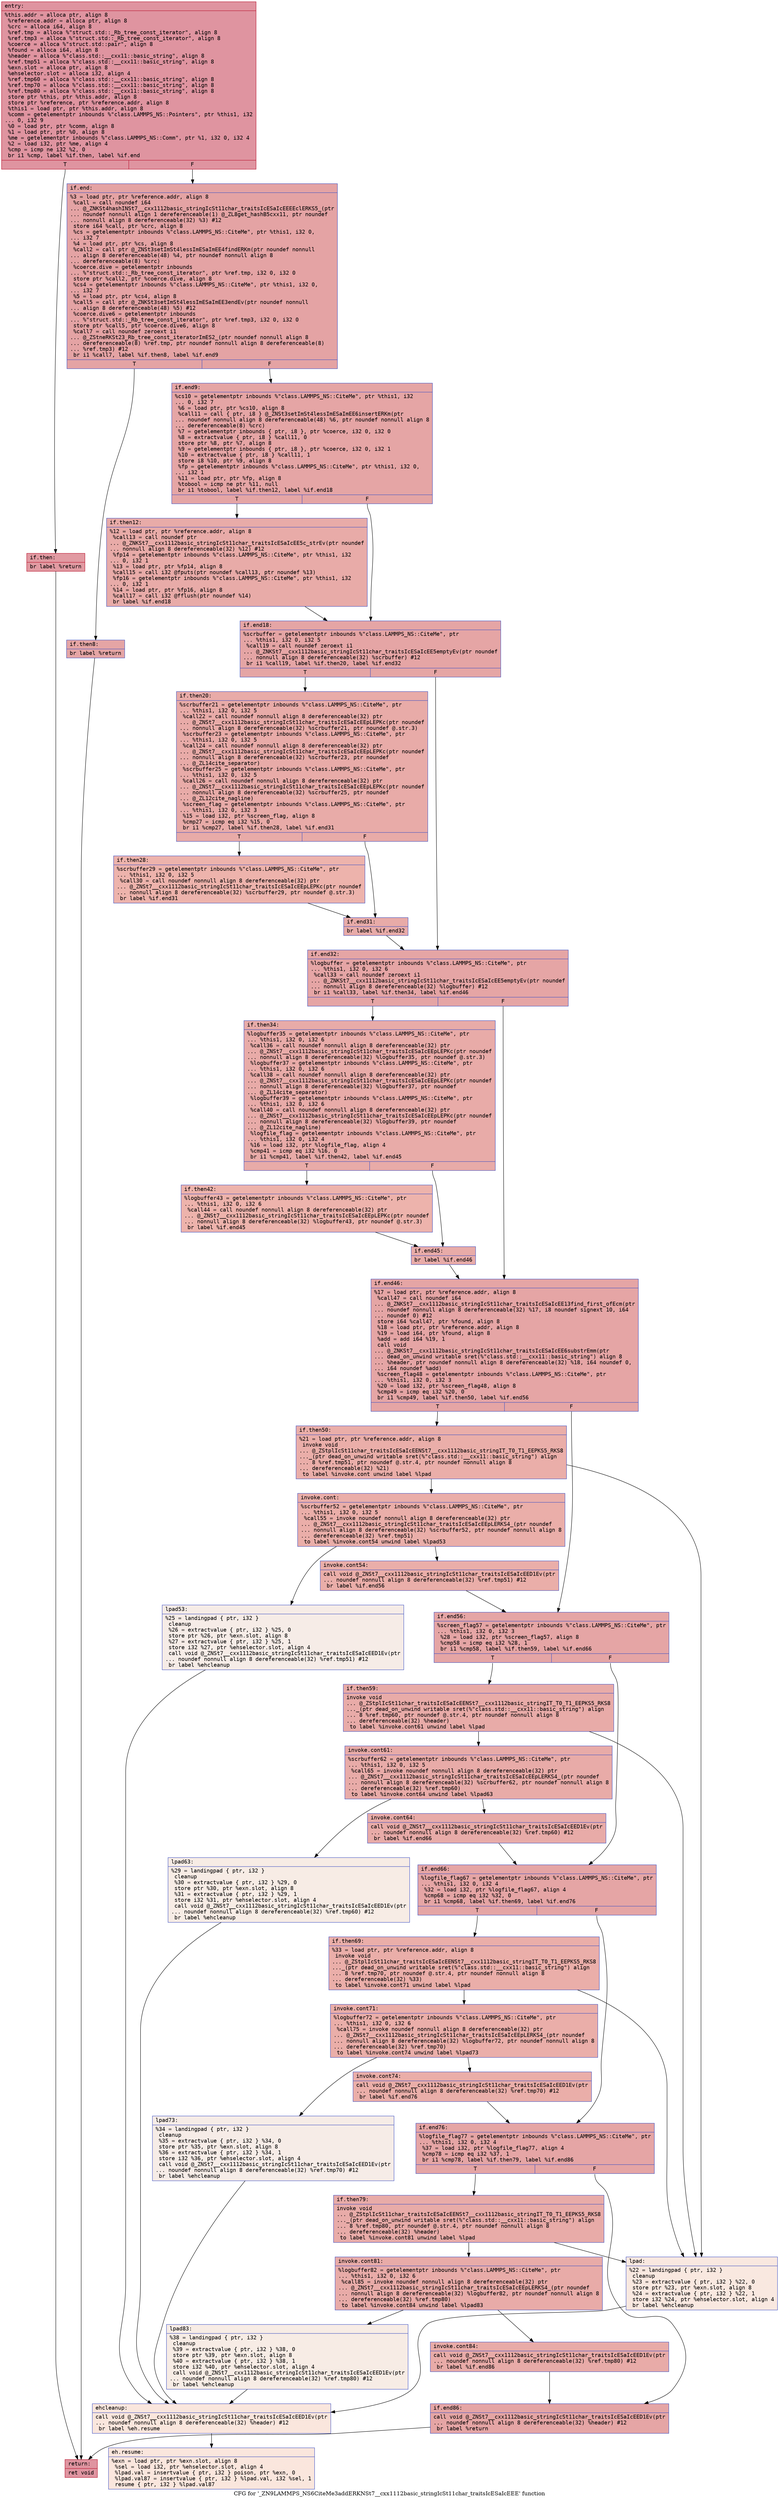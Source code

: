 digraph "CFG for '_ZN9LAMMPS_NS6CiteMe3addERKNSt7__cxx1112basic_stringIcSt11char_traitsIcESaIcEEE' function" {
	label="CFG for '_ZN9LAMMPS_NS6CiteMe3addERKNSt7__cxx1112basic_stringIcSt11char_traitsIcESaIcEEE' function";

	Node0x56346571e0e0 [shape=record,color="#b70d28ff", style=filled, fillcolor="#b70d2870" fontname="Courier",label="{entry:\l|  %this.addr = alloca ptr, align 8\l  %reference.addr = alloca ptr, align 8\l  %crc = alloca i64, align 8\l  %ref.tmp = alloca %\"struct.std::_Rb_tree_const_iterator\", align 8\l  %ref.tmp3 = alloca %\"struct.std::_Rb_tree_const_iterator\", align 8\l  %coerce = alloca %\"struct.std::pair\", align 8\l  %found = alloca i64, align 8\l  %header = alloca %\"class.std::__cxx11::basic_string\", align 8\l  %ref.tmp51 = alloca %\"class.std::__cxx11::basic_string\", align 8\l  %exn.slot = alloca ptr, align 8\l  %ehselector.slot = alloca i32, align 4\l  %ref.tmp60 = alloca %\"class.std::__cxx11::basic_string\", align 8\l  %ref.tmp70 = alloca %\"class.std::__cxx11::basic_string\", align 8\l  %ref.tmp80 = alloca %\"class.std::__cxx11::basic_string\", align 8\l  store ptr %this, ptr %this.addr, align 8\l  store ptr %reference, ptr %reference.addr, align 8\l  %this1 = load ptr, ptr %this.addr, align 8\l  %comm = getelementptr inbounds %\"class.LAMMPS_NS::Pointers\", ptr %this1, i32\l... 0, i32 9\l  %0 = load ptr, ptr %comm, align 8\l  %1 = load ptr, ptr %0, align 8\l  %me = getelementptr inbounds %\"class.LAMMPS_NS::Comm\", ptr %1, i32 0, i32 4\l  %2 = load i32, ptr %me, align 4\l  %cmp = icmp ne i32 %2, 0\l  br i1 %cmp, label %if.then, label %if.end\l|{<s0>T|<s1>F}}"];
	Node0x56346571e0e0:s0 -> Node0x56346571f150[tooltip="entry -> if.then\nProbability 62.50%" ];
	Node0x56346571e0e0:s1 -> Node0x56346571f1c0[tooltip="entry -> if.end\nProbability 37.50%" ];
	Node0x56346571f150 [shape=record,color="#b70d28ff", style=filled, fillcolor="#bb1b2c70" fontname="Courier",label="{if.then:\l|  br label %return\l}"];
	Node0x56346571f150 -> Node0x56346571f2e0[tooltip="if.then -> return\nProbability 100.00%" ];
	Node0x56346571f1c0 [shape=record,color="#3d50c3ff", style=filled, fillcolor="#c32e3170" fontname="Courier",label="{if.end:\l|  %3 = load ptr, ptr %reference.addr, align 8\l  %call = call noundef i64\l... @_ZNKSt4hashINSt7__cxx1112basic_stringIcSt11char_traitsIcESaIcEEEEclERKS5_(ptr\l... noundef nonnull align 1 dereferenceable(1) @_ZL8get_hashB5cxx11, ptr noundef\l... nonnull align 8 dereferenceable(32) %3) #12\l  store i64 %call, ptr %crc, align 8\l  %cs = getelementptr inbounds %\"class.LAMMPS_NS::CiteMe\", ptr %this1, i32 0,\l... i32 7\l  %4 = load ptr, ptr %cs, align 8\l  %call2 = call ptr @_ZNSt3setImSt4lessImESaImEE4findERKm(ptr noundef nonnull\l... align 8 dereferenceable(48) %4, ptr noundef nonnull align 8\l... dereferenceable(8) %crc)\l  %coerce.dive = getelementptr inbounds\l... %\"struct.std::_Rb_tree_const_iterator\", ptr %ref.tmp, i32 0, i32 0\l  store ptr %call2, ptr %coerce.dive, align 8\l  %cs4 = getelementptr inbounds %\"class.LAMMPS_NS::CiteMe\", ptr %this1, i32 0,\l... i32 7\l  %5 = load ptr, ptr %cs4, align 8\l  %call5 = call ptr @_ZNKSt3setImSt4lessImESaImEE3endEv(ptr noundef nonnull\l... align 8 dereferenceable(48) %5) #12\l  %coerce.dive6 = getelementptr inbounds\l... %\"struct.std::_Rb_tree_const_iterator\", ptr %ref.tmp3, i32 0, i32 0\l  store ptr %call5, ptr %coerce.dive6, align 8\l  %call7 = call noundef zeroext i1\l... @_ZStneRKSt23_Rb_tree_const_iteratorImES2_(ptr noundef nonnull align 8\l... dereferenceable(8) %ref.tmp, ptr noundef nonnull align 8 dereferenceable(8)\l... %ref.tmp3) #12\l  br i1 %call7, label %if.then8, label %if.end9\l|{<s0>T|<s1>F}}"];
	Node0x56346571f1c0:s0 -> Node0x5634657204a0[tooltip="if.end -> if.then8\nProbability 50.00%" ];
	Node0x56346571f1c0:s1 -> Node0x563465720580[tooltip="if.end -> if.end9\nProbability 50.00%" ];
	Node0x5634657204a0 [shape=record,color="#3d50c3ff", style=filled, fillcolor="#c5333470" fontname="Courier",label="{if.then8:\l|  br label %return\l}"];
	Node0x5634657204a0 -> Node0x56346571f2e0[tooltip="if.then8 -> return\nProbability 100.00%" ];
	Node0x563465720580 [shape=record,color="#3d50c3ff", style=filled, fillcolor="#c5333470" fontname="Courier",label="{if.end9:\l|  %cs10 = getelementptr inbounds %\"class.LAMMPS_NS::CiteMe\", ptr %this1, i32\l... 0, i32 7\l  %6 = load ptr, ptr %cs10, align 8\l  %call11 = call \{ ptr, i8 \} @_ZNSt3setImSt4lessImESaImEE6insertERKm(ptr\l... noundef nonnull align 8 dereferenceable(48) %6, ptr noundef nonnull align 8\l... dereferenceable(8) %crc)\l  %7 = getelementptr inbounds \{ ptr, i8 \}, ptr %coerce, i32 0, i32 0\l  %8 = extractvalue \{ ptr, i8 \} %call11, 0\l  store ptr %8, ptr %7, align 8\l  %9 = getelementptr inbounds \{ ptr, i8 \}, ptr %coerce, i32 0, i32 1\l  %10 = extractvalue \{ ptr, i8 \} %call11, 1\l  store i8 %10, ptr %9, align 8\l  %fp = getelementptr inbounds %\"class.LAMMPS_NS::CiteMe\", ptr %this1, i32 0,\l... i32 1\l  %11 = load ptr, ptr %fp, align 8\l  %tobool = icmp ne ptr %11, null\l  br i1 %tobool, label %if.then12, label %if.end18\l|{<s0>T|<s1>F}}"];
	Node0x563465720580:s0 -> Node0x5634657210b0[tooltip="if.end9 -> if.then12\nProbability 62.50%" ];
	Node0x563465720580:s1 -> Node0x563465721100[tooltip="if.end9 -> if.end18\nProbability 37.50%" ];
	Node0x5634657210b0 [shape=record,color="#3d50c3ff", style=filled, fillcolor="#cc403a70" fontname="Courier",label="{if.then12:\l|  %12 = load ptr, ptr %reference.addr, align 8\l  %call13 = call noundef ptr\l... @_ZNKSt7__cxx1112basic_stringIcSt11char_traitsIcESaIcEE5c_strEv(ptr noundef\l... nonnull align 8 dereferenceable(32) %12) #12\l  %fp14 = getelementptr inbounds %\"class.LAMMPS_NS::CiteMe\", ptr %this1, i32\l... 0, i32 1\l  %13 = load ptr, ptr %fp14, align 8\l  %call15 = call i32 @fputs(ptr noundef %call13, ptr noundef %13)\l  %fp16 = getelementptr inbounds %\"class.LAMMPS_NS::CiteMe\", ptr %this1, i32\l... 0, i32 1\l  %14 = load ptr, ptr %fp16, align 8\l  %call17 = call i32 @fflush(ptr noundef %14)\l  br label %if.end18\l}"];
	Node0x5634657210b0 -> Node0x563465721100[tooltip="if.then12 -> if.end18\nProbability 100.00%" ];
	Node0x563465721100 [shape=record,color="#3d50c3ff", style=filled, fillcolor="#c5333470" fontname="Courier",label="{if.end18:\l|  %scrbuffer = getelementptr inbounds %\"class.LAMMPS_NS::CiteMe\", ptr\l... %this1, i32 0, i32 5\l  %call19 = call noundef zeroext i1\l... @_ZNKSt7__cxx1112basic_stringIcSt11char_traitsIcESaIcEE5emptyEv(ptr noundef\l... nonnull align 8 dereferenceable(32) %scrbuffer) #12\l  br i1 %call19, label %if.then20, label %if.end32\l|{<s0>T|<s1>F}}"];
	Node0x563465721100:s0 -> Node0x563465721aa0[tooltip="if.end18 -> if.then20\nProbability 50.00%" ];
	Node0x563465721100:s1 -> Node0x563465721c50[tooltip="if.end18 -> if.end32\nProbability 50.00%" ];
	Node0x563465721aa0 [shape=record,color="#3d50c3ff", style=filled, fillcolor="#cc403a70" fontname="Courier",label="{if.then20:\l|  %scrbuffer21 = getelementptr inbounds %\"class.LAMMPS_NS::CiteMe\", ptr\l... %this1, i32 0, i32 5\l  %call22 = call noundef nonnull align 8 dereferenceable(32) ptr\l... @_ZNSt7__cxx1112basic_stringIcSt11char_traitsIcESaIcEEpLEPKc(ptr noundef\l... nonnull align 8 dereferenceable(32) %scrbuffer21, ptr noundef @.str.3)\l  %scrbuffer23 = getelementptr inbounds %\"class.LAMMPS_NS::CiteMe\", ptr\l... %this1, i32 0, i32 5\l  %call24 = call noundef nonnull align 8 dereferenceable(32) ptr\l... @_ZNSt7__cxx1112basic_stringIcSt11char_traitsIcESaIcEEpLEPKc(ptr noundef\l... nonnull align 8 dereferenceable(32) %scrbuffer23, ptr noundef\l... @_ZL14cite_separator)\l  %scrbuffer25 = getelementptr inbounds %\"class.LAMMPS_NS::CiteMe\", ptr\l... %this1, i32 0, i32 5\l  %call26 = call noundef nonnull align 8 dereferenceable(32) ptr\l... @_ZNSt7__cxx1112basic_stringIcSt11char_traitsIcESaIcEEpLEPKc(ptr noundef\l... nonnull align 8 dereferenceable(32) %scrbuffer25, ptr noundef\l... @_ZL12cite_nagline)\l  %screen_flag = getelementptr inbounds %\"class.LAMMPS_NS::CiteMe\", ptr\l... %this1, i32 0, i32 3\l  %15 = load i32, ptr %screen_flag, align 8\l  %cmp27 = icmp eq i32 %15, 0\l  br i1 %cmp27, label %if.then28, label %if.end31\l|{<s0>T|<s1>F}}"];
	Node0x563465721aa0:s0 -> Node0x56346571f830[tooltip="if.then20 -> if.then28\nProbability 37.50%" ];
	Node0x563465721aa0:s1 -> Node0x5634657229c0[tooltip="if.then20 -> if.end31\nProbability 62.50%" ];
	Node0x56346571f830 [shape=record,color="#3d50c3ff", style=filled, fillcolor="#d6524470" fontname="Courier",label="{if.then28:\l|  %scrbuffer29 = getelementptr inbounds %\"class.LAMMPS_NS::CiteMe\", ptr\l... %this1, i32 0, i32 5\l  %call30 = call noundef nonnull align 8 dereferenceable(32) ptr\l... @_ZNSt7__cxx1112basic_stringIcSt11char_traitsIcESaIcEEpLEPKc(ptr noundef\l... nonnull align 8 dereferenceable(32) %scrbuffer29, ptr noundef @.str.3)\l  br label %if.end31\l}"];
	Node0x56346571f830 -> Node0x5634657229c0[tooltip="if.then28 -> if.end31\nProbability 100.00%" ];
	Node0x5634657229c0 [shape=record,color="#3d50c3ff", style=filled, fillcolor="#cc403a70" fontname="Courier",label="{if.end31:\l|  br label %if.end32\l}"];
	Node0x5634657229c0 -> Node0x563465721c50[tooltip="if.end31 -> if.end32\nProbability 100.00%" ];
	Node0x563465721c50 [shape=record,color="#3d50c3ff", style=filled, fillcolor="#c5333470" fontname="Courier",label="{if.end32:\l|  %logbuffer = getelementptr inbounds %\"class.LAMMPS_NS::CiteMe\", ptr\l... %this1, i32 0, i32 6\l  %call33 = call noundef zeroext i1\l... @_ZNKSt7__cxx1112basic_stringIcSt11char_traitsIcESaIcEE5emptyEv(ptr noundef\l... nonnull align 8 dereferenceable(32) %logbuffer) #12\l  br i1 %call33, label %if.then34, label %if.end46\l|{<s0>T|<s1>F}}"];
	Node0x563465721c50:s0 -> Node0x563465722c40[tooltip="if.end32 -> if.then34\nProbability 50.00%" ];
	Node0x563465721c50:s1 -> Node0x5634657230f0[tooltip="if.end32 -> if.end46\nProbability 50.00%" ];
	Node0x563465722c40 [shape=record,color="#3d50c3ff", style=filled, fillcolor="#cc403a70" fontname="Courier",label="{if.then34:\l|  %logbuffer35 = getelementptr inbounds %\"class.LAMMPS_NS::CiteMe\", ptr\l... %this1, i32 0, i32 6\l  %call36 = call noundef nonnull align 8 dereferenceable(32) ptr\l... @_ZNSt7__cxx1112basic_stringIcSt11char_traitsIcESaIcEEpLEPKc(ptr noundef\l... nonnull align 8 dereferenceable(32) %logbuffer35, ptr noundef @.str.3)\l  %logbuffer37 = getelementptr inbounds %\"class.LAMMPS_NS::CiteMe\", ptr\l... %this1, i32 0, i32 6\l  %call38 = call noundef nonnull align 8 dereferenceable(32) ptr\l... @_ZNSt7__cxx1112basic_stringIcSt11char_traitsIcESaIcEEpLEPKc(ptr noundef\l... nonnull align 8 dereferenceable(32) %logbuffer37, ptr noundef\l... @_ZL14cite_separator)\l  %logbuffer39 = getelementptr inbounds %\"class.LAMMPS_NS::CiteMe\", ptr\l... %this1, i32 0, i32 6\l  %call40 = call noundef nonnull align 8 dereferenceable(32) ptr\l... @_ZNSt7__cxx1112basic_stringIcSt11char_traitsIcESaIcEEpLEPKc(ptr noundef\l... nonnull align 8 dereferenceable(32) %logbuffer39, ptr noundef\l... @_ZL12cite_nagline)\l  %logfile_flag = getelementptr inbounds %\"class.LAMMPS_NS::CiteMe\", ptr\l... %this1, i32 0, i32 4\l  %16 = load i32, ptr %logfile_flag, align 4\l  %cmp41 = icmp eq i32 %16, 0\l  br i1 %cmp41, label %if.then42, label %if.end45\l|{<s0>T|<s1>F}}"];
	Node0x563465722c40:s0 -> Node0x563465723310[tooltip="if.then34 -> if.then42\nProbability 37.50%" ];
	Node0x563465722c40:s1 -> Node0x563465723b20[tooltip="if.then34 -> if.end45\nProbability 62.50%" ];
	Node0x563465723310 [shape=record,color="#3d50c3ff", style=filled, fillcolor="#d6524470" fontname="Courier",label="{if.then42:\l|  %logbuffer43 = getelementptr inbounds %\"class.LAMMPS_NS::CiteMe\", ptr\l... %this1, i32 0, i32 6\l  %call44 = call noundef nonnull align 8 dereferenceable(32) ptr\l... @_ZNSt7__cxx1112basic_stringIcSt11char_traitsIcESaIcEEpLEPKc(ptr noundef\l... nonnull align 8 dereferenceable(32) %logbuffer43, ptr noundef @.str.3)\l  br label %if.end45\l}"];
	Node0x563465723310 -> Node0x563465723b20[tooltip="if.then42 -> if.end45\nProbability 100.00%" ];
	Node0x563465723b20 [shape=record,color="#3d50c3ff", style=filled, fillcolor="#cc403a70" fontname="Courier",label="{if.end45:\l|  br label %if.end46\l}"];
	Node0x563465723b20 -> Node0x5634657230f0[tooltip="if.end45 -> if.end46\nProbability 100.00%" ];
	Node0x5634657230f0 [shape=record,color="#3d50c3ff", style=filled, fillcolor="#c5333470" fontname="Courier",label="{if.end46:\l|  %17 = load ptr, ptr %reference.addr, align 8\l  %call47 = call noundef i64\l... @_ZNKSt7__cxx1112basic_stringIcSt11char_traitsIcESaIcEE13find_first_ofEcm(ptr\l... noundef nonnull align 8 dereferenceable(32) %17, i8 noundef signext 10, i64\l... noundef 0) #12\l  store i64 %call47, ptr %found, align 8\l  %18 = load ptr, ptr %reference.addr, align 8\l  %19 = load i64, ptr %found, align 8\l  %add = add i64 %19, 1\l  call void\l... @_ZNKSt7__cxx1112basic_stringIcSt11char_traitsIcESaIcEE6substrEmm(ptr\l... dead_on_unwind writable sret(%\"class.std::__cxx11::basic_string\") align 8\l... %header, ptr noundef nonnull align 8 dereferenceable(32) %18, i64 noundef 0,\l... i64 noundef %add)\l  %screen_flag48 = getelementptr inbounds %\"class.LAMMPS_NS::CiteMe\", ptr\l... %this1, i32 0, i32 3\l  %20 = load i32, ptr %screen_flag48, align 8\l  %cmp49 = icmp eq i32 %20, 0\l  br i1 %cmp49, label %if.then50, label %if.end56\l|{<s0>T|<s1>F}}"];
	Node0x5634657230f0:s0 -> Node0x5634657243e0[tooltip="if.end46 -> if.then50\nProbability 37.50%" ];
	Node0x5634657230f0:s1 -> Node0x563465724920[tooltip="if.end46 -> if.end56\nProbability 62.50%" ];
	Node0x5634657243e0 [shape=record,color="#3d50c3ff", style=filled, fillcolor="#d0473d70" fontname="Courier",label="{if.then50:\l|  %21 = load ptr, ptr %reference.addr, align 8\l  invoke void\l... @_ZStplIcSt11char_traitsIcESaIcEENSt7__cxx1112basic_stringIT_T0_T1_EEPKS5_RKS8\l..._(ptr dead_on_unwind writable sret(%\"class.std::__cxx11::basic_string\") align\l... 8 %ref.tmp51, ptr noundef @.str.4, ptr noundef nonnull align 8\l... dereferenceable(32) %21)\l          to label %invoke.cont unwind label %lpad\l}"];
	Node0x5634657243e0 -> Node0x563465724b30[tooltip="if.then50 -> invoke.cont\nProbability 100.00%" ];
	Node0x5634657243e0 -> Node0x563465724c10[tooltip="if.then50 -> lpad\nProbability 0.00%" ];
	Node0x563465724b30 [shape=record,color="#3d50c3ff", style=filled, fillcolor="#d0473d70" fontname="Courier",label="{invoke.cont:\l|  %scrbuffer52 = getelementptr inbounds %\"class.LAMMPS_NS::CiteMe\", ptr\l... %this1, i32 0, i32 5\l  %call55 = invoke noundef nonnull align 8 dereferenceable(32) ptr\l... @_ZNSt7__cxx1112basic_stringIcSt11char_traitsIcESaIcEEpLERKS4_(ptr noundef\l... nonnull align 8 dereferenceable(32) %scrbuffer52, ptr noundef nonnull align 8\l... dereferenceable(32) %ref.tmp51)\l          to label %invoke.cont54 unwind label %lpad53\l}"];
	Node0x563465724b30 -> Node0x563465725010[tooltip="invoke.cont -> invoke.cont54\nProbability 100.00%" ];
	Node0x563465724b30 -> Node0x563465725090[tooltip="invoke.cont -> lpad53\nProbability 0.00%" ];
	Node0x563465725010 [shape=record,color="#3d50c3ff", style=filled, fillcolor="#d0473d70" fontname="Courier",label="{invoke.cont54:\l|  call void @_ZNSt7__cxx1112basic_stringIcSt11char_traitsIcESaIcEED1Ev(ptr\l... noundef nonnull align 8 dereferenceable(32) %ref.tmp51) #12\l  br label %if.end56\l}"];
	Node0x563465725010 -> Node0x563465724920[tooltip="invoke.cont54 -> if.end56\nProbability 100.00%" ];
	Node0x563465724c10 [shape=record,color="#3d50c3ff", style=filled, fillcolor="#f1ccb870" fontname="Courier",label="{lpad:\l|  %22 = landingpad \{ ptr, i32 \}\l          cleanup\l  %23 = extractvalue \{ ptr, i32 \} %22, 0\l  store ptr %23, ptr %exn.slot, align 8\l  %24 = extractvalue \{ ptr, i32 \} %22, 1\l  store i32 %24, ptr %ehselector.slot, align 4\l  br label %ehcleanup\l}"];
	Node0x563465724c10 -> Node0x563465724fc0[tooltip="lpad -> ehcleanup\nProbability 100.00%" ];
	Node0x563465725090 [shape=record,color="#3d50c3ff", style=filled, fillcolor="#ead5c970" fontname="Courier",label="{lpad53:\l|  %25 = landingpad \{ ptr, i32 \}\l          cleanup\l  %26 = extractvalue \{ ptr, i32 \} %25, 0\l  store ptr %26, ptr %exn.slot, align 8\l  %27 = extractvalue \{ ptr, i32 \} %25, 1\l  store i32 %27, ptr %ehselector.slot, align 4\l  call void @_ZNSt7__cxx1112basic_stringIcSt11char_traitsIcESaIcEED1Ev(ptr\l... noundef nonnull align 8 dereferenceable(32) %ref.tmp51) #12\l  br label %ehcleanup\l}"];
	Node0x563465725090 -> Node0x563465724fc0[tooltip="lpad53 -> ehcleanup\nProbability 100.00%" ];
	Node0x563465724920 [shape=record,color="#3d50c3ff", style=filled, fillcolor="#c5333470" fontname="Courier",label="{if.end56:\l|  %screen_flag57 = getelementptr inbounds %\"class.LAMMPS_NS::CiteMe\", ptr\l... %this1, i32 0, i32 3\l  %28 = load i32, ptr %screen_flag57, align 8\l  %cmp58 = icmp eq i32 %28, 1\l  br i1 %cmp58, label %if.then59, label %if.end66\l|{<s0>T|<s1>F}}"];
	Node0x563465724920:s0 -> Node0x563465725980[tooltip="if.end56 -> if.then59\nProbability 50.00%" ];
	Node0x563465724920:s1 -> Node0x563465725d70[tooltip="if.end56 -> if.end66\nProbability 50.00%" ];
	Node0x563465725980 [shape=record,color="#3d50c3ff", style=filled, fillcolor="#cc403a70" fontname="Courier",label="{if.then59:\l|  invoke void\l... @_ZStplIcSt11char_traitsIcESaIcEENSt7__cxx1112basic_stringIT_T0_T1_EEPKS5_RKS8\l..._(ptr dead_on_unwind writable sret(%\"class.std::__cxx11::basic_string\") align\l... 8 %ref.tmp60, ptr noundef @.str.4, ptr noundef nonnull align 8\l... dereferenceable(32) %header)\l          to label %invoke.cont61 unwind label %lpad\l}"];
	Node0x563465725980 -> Node0x563465725ea0[tooltip="if.then59 -> invoke.cont61\nProbability 100.00%" ];
	Node0x563465725980 -> Node0x563465724c10[tooltip="if.then59 -> lpad\nProbability 0.00%" ];
	Node0x563465725ea0 [shape=record,color="#3d50c3ff", style=filled, fillcolor="#cc403a70" fontname="Courier",label="{invoke.cont61:\l|  %scrbuffer62 = getelementptr inbounds %\"class.LAMMPS_NS::CiteMe\", ptr\l... %this1, i32 0, i32 5\l  %call65 = invoke noundef nonnull align 8 dereferenceable(32) ptr\l... @_ZNSt7__cxx1112basic_stringIcSt11char_traitsIcESaIcEEpLERKS4_(ptr noundef\l... nonnull align 8 dereferenceable(32) %scrbuffer62, ptr noundef nonnull align 8\l... dereferenceable(32) %ref.tmp60)\l          to label %invoke.cont64 unwind label %lpad63\l}"];
	Node0x563465725ea0 -> Node0x5634657262d0[tooltip="invoke.cont61 -> invoke.cont64\nProbability 100.00%" ];
	Node0x563465725ea0 -> Node0x563465721cd0[tooltip="invoke.cont61 -> lpad63\nProbability 0.00%" ];
	Node0x5634657262d0 [shape=record,color="#3d50c3ff", style=filled, fillcolor="#cc403a70" fontname="Courier",label="{invoke.cont64:\l|  call void @_ZNSt7__cxx1112basic_stringIcSt11char_traitsIcESaIcEED1Ev(ptr\l... noundef nonnull align 8 dereferenceable(32) %ref.tmp60) #12\l  br label %if.end66\l}"];
	Node0x5634657262d0 -> Node0x563465725d70[tooltip="invoke.cont64 -> if.end66\nProbability 100.00%" ];
	Node0x563465721cd0 [shape=record,color="#3d50c3ff", style=filled, fillcolor="#ecd3c570" fontname="Courier",label="{lpad63:\l|  %29 = landingpad \{ ptr, i32 \}\l          cleanup\l  %30 = extractvalue \{ ptr, i32 \} %29, 0\l  store ptr %30, ptr %exn.slot, align 8\l  %31 = extractvalue \{ ptr, i32 \} %29, 1\l  store i32 %31, ptr %ehselector.slot, align 4\l  call void @_ZNSt7__cxx1112basic_stringIcSt11char_traitsIcESaIcEED1Ev(ptr\l... noundef nonnull align 8 dereferenceable(32) %ref.tmp60) #12\l  br label %ehcleanup\l}"];
	Node0x563465721cd0 -> Node0x563465724fc0[tooltip="lpad63 -> ehcleanup\nProbability 100.00%" ];
	Node0x563465725d70 [shape=record,color="#3d50c3ff", style=filled, fillcolor="#c5333470" fontname="Courier",label="{if.end66:\l|  %logfile_flag67 = getelementptr inbounds %\"class.LAMMPS_NS::CiteMe\", ptr\l... %this1, i32 0, i32 4\l  %32 = load i32, ptr %logfile_flag67, align 4\l  %cmp68 = icmp eq i32 %32, 0\l  br i1 %cmp68, label %if.then69, label %if.end76\l|{<s0>T|<s1>F}}"];
	Node0x563465725d70:s0 -> Node0x563465726280[tooltip="if.end66 -> if.then69\nProbability 37.50%" ];
	Node0x563465725d70:s1 -> Node0x5634657272c0[tooltip="if.end66 -> if.end76\nProbability 62.50%" ];
	Node0x563465726280 [shape=record,color="#3d50c3ff", style=filled, fillcolor="#d0473d70" fontname="Courier",label="{if.then69:\l|  %33 = load ptr, ptr %reference.addr, align 8\l  invoke void\l... @_ZStplIcSt11char_traitsIcESaIcEENSt7__cxx1112basic_stringIT_T0_T1_EEPKS5_RKS8\l..._(ptr dead_on_unwind writable sret(%\"class.std::__cxx11::basic_string\") align\l... 8 %ref.tmp70, ptr noundef @.str.4, ptr noundef nonnull align 8\l... dereferenceable(32) %33)\l          to label %invoke.cont71 unwind label %lpad\l}"];
	Node0x563465726280 -> Node0x563465727470[tooltip="if.then69 -> invoke.cont71\nProbability 100.00%" ];
	Node0x563465726280 -> Node0x563465724c10[tooltip="if.then69 -> lpad\nProbability 0.00%" ];
	Node0x563465727470 [shape=record,color="#3d50c3ff", style=filled, fillcolor="#d0473d70" fontname="Courier",label="{invoke.cont71:\l|  %logbuffer72 = getelementptr inbounds %\"class.LAMMPS_NS::CiteMe\", ptr\l... %this1, i32 0, i32 6\l  %call75 = invoke noundef nonnull align 8 dereferenceable(32) ptr\l... @_ZNSt7__cxx1112basic_stringIcSt11char_traitsIcESaIcEEpLERKS4_(ptr noundef\l... nonnull align 8 dereferenceable(32) %logbuffer72, ptr noundef nonnull align 8\l... dereferenceable(32) %ref.tmp70)\l          to label %invoke.cont74 unwind label %lpad73\l}"];
	Node0x563465727470 -> Node0x563465727840[tooltip="invoke.cont71 -> invoke.cont74\nProbability 100.00%" ];
	Node0x563465727470 -> Node0x5634657278c0[tooltip="invoke.cont71 -> lpad73\nProbability 0.00%" ];
	Node0x563465727840 [shape=record,color="#3d50c3ff", style=filled, fillcolor="#d0473d70" fontname="Courier",label="{invoke.cont74:\l|  call void @_ZNSt7__cxx1112basic_stringIcSt11char_traitsIcESaIcEED1Ev(ptr\l... noundef nonnull align 8 dereferenceable(32) %ref.tmp70) #12\l  br label %if.end76\l}"];
	Node0x563465727840 -> Node0x5634657272c0[tooltip="invoke.cont74 -> if.end76\nProbability 100.00%" ];
	Node0x5634657278c0 [shape=record,color="#3d50c3ff", style=filled, fillcolor="#ead5c970" fontname="Courier",label="{lpad73:\l|  %34 = landingpad \{ ptr, i32 \}\l          cleanup\l  %35 = extractvalue \{ ptr, i32 \} %34, 0\l  store ptr %35, ptr %exn.slot, align 8\l  %36 = extractvalue \{ ptr, i32 \} %34, 1\l  store i32 %36, ptr %ehselector.slot, align 4\l  call void @_ZNSt7__cxx1112basic_stringIcSt11char_traitsIcESaIcEED1Ev(ptr\l... noundef nonnull align 8 dereferenceable(32) %ref.tmp70) #12\l  br label %ehcleanup\l}"];
	Node0x5634657278c0 -> Node0x563465724fc0[tooltip="lpad73 -> ehcleanup\nProbability 100.00%" ];
	Node0x5634657272c0 [shape=record,color="#3d50c3ff", style=filled, fillcolor="#c5333470" fontname="Courier",label="{if.end76:\l|  %logfile_flag77 = getelementptr inbounds %\"class.LAMMPS_NS::CiteMe\", ptr\l... %this1, i32 0, i32 4\l  %37 = load i32, ptr %logfile_flag77, align 4\l  %cmp78 = icmp eq i32 %37, 1\l  br i1 %cmp78, label %if.then79, label %if.end86\l|{<s0>T|<s1>F}}"];
	Node0x5634657272c0:s0 -> Node0x5634657277f0[tooltip="if.end76 -> if.then79\nProbability 50.00%" ];
	Node0x5634657272c0:s1 -> Node0x563465728230[tooltip="if.end76 -> if.end86\nProbability 50.00%" ];
	Node0x5634657277f0 [shape=record,color="#3d50c3ff", style=filled, fillcolor="#cc403a70" fontname="Courier",label="{if.then79:\l|  invoke void\l... @_ZStplIcSt11char_traitsIcESaIcEENSt7__cxx1112basic_stringIT_T0_T1_EEPKS5_RKS8\l..._(ptr dead_on_unwind writable sret(%\"class.std::__cxx11::basic_string\") align\l... 8 %ref.tmp80, ptr noundef @.str.4, ptr noundef nonnull align 8\l... dereferenceable(32) %header)\l          to label %invoke.cont81 unwind label %lpad\l}"];
	Node0x5634657277f0 -> Node0x563465728360[tooltip="if.then79 -> invoke.cont81\nProbability 100.00%" ];
	Node0x5634657277f0 -> Node0x563465724c10[tooltip="if.then79 -> lpad\nProbability 0.00%" ];
	Node0x563465728360 [shape=record,color="#3d50c3ff", style=filled, fillcolor="#cc403a70" fontname="Courier",label="{invoke.cont81:\l|  %logbuffer82 = getelementptr inbounds %\"class.LAMMPS_NS::CiteMe\", ptr\l... %this1, i32 0, i32 6\l  %call85 = invoke noundef nonnull align 8 dereferenceable(32) ptr\l... @_ZNSt7__cxx1112basic_stringIcSt11char_traitsIcESaIcEEpLERKS4_(ptr noundef\l... nonnull align 8 dereferenceable(32) %logbuffer82, ptr noundef nonnull align 8\l... dereferenceable(32) %ref.tmp80)\l          to label %invoke.cont84 unwind label %lpad83\l}"];
	Node0x563465728360 -> Node0x563465728730[tooltip="invoke.cont81 -> invoke.cont84\nProbability 100.00%" ];
	Node0x563465728360 -> Node0x5634657287b0[tooltip="invoke.cont81 -> lpad83\nProbability 0.00%" ];
	Node0x563465728730 [shape=record,color="#3d50c3ff", style=filled, fillcolor="#cc403a70" fontname="Courier",label="{invoke.cont84:\l|  call void @_ZNSt7__cxx1112basic_stringIcSt11char_traitsIcESaIcEED1Ev(ptr\l... noundef nonnull align 8 dereferenceable(32) %ref.tmp80) #12\l  br label %if.end86\l}"];
	Node0x563465728730 -> Node0x563465728230[tooltip="invoke.cont84 -> if.end86\nProbability 100.00%" ];
	Node0x5634657287b0 [shape=record,color="#3d50c3ff", style=filled, fillcolor="#ecd3c570" fontname="Courier",label="{lpad83:\l|  %38 = landingpad \{ ptr, i32 \}\l          cleanup\l  %39 = extractvalue \{ ptr, i32 \} %38, 0\l  store ptr %39, ptr %exn.slot, align 8\l  %40 = extractvalue \{ ptr, i32 \} %38, 1\l  store i32 %40, ptr %ehselector.slot, align 4\l  call void @_ZNSt7__cxx1112basic_stringIcSt11char_traitsIcESaIcEED1Ev(ptr\l... noundef nonnull align 8 dereferenceable(32) %ref.tmp80) #12\l  br label %ehcleanup\l}"];
	Node0x5634657287b0 -> Node0x563465724fc0[tooltip="lpad83 -> ehcleanup\nProbability 100.00%" ];
	Node0x563465728230 [shape=record,color="#3d50c3ff", style=filled, fillcolor="#c5333470" fontname="Courier",label="{if.end86:\l|  call void @_ZNSt7__cxx1112basic_stringIcSt11char_traitsIcESaIcEED1Ev(ptr\l... noundef nonnull align 8 dereferenceable(32) %header) #12\l  br label %return\l}"];
	Node0x563465728230 -> Node0x56346571f2e0[tooltip="if.end86 -> return\nProbability 100.00%" ];
	Node0x56346571f2e0 [shape=record,color="#b70d28ff", style=filled, fillcolor="#b70d2870" fontname="Courier",label="{return:\l|  ret void\l}"];
	Node0x563465724fc0 [shape=record,color="#3d50c3ff", style=filled, fillcolor="#f3c7b170" fontname="Courier",label="{ehcleanup:\l|  call void @_ZNSt7__cxx1112basic_stringIcSt11char_traitsIcESaIcEED1Ev(ptr\l... noundef nonnull align 8 dereferenceable(32) %header) #12\l  br label %eh.resume\l}"];
	Node0x563465724fc0 -> Node0x5634657290a0[tooltip="ehcleanup -> eh.resume\nProbability 100.00%" ];
	Node0x5634657290a0 [shape=record,color="#3d50c3ff", style=filled, fillcolor="#f3c7b170" fontname="Courier",label="{eh.resume:\l|  %exn = load ptr, ptr %exn.slot, align 8\l  %sel = load i32, ptr %ehselector.slot, align 4\l  %lpad.val = insertvalue \{ ptr, i32 \} poison, ptr %exn, 0\l  %lpad.val87 = insertvalue \{ ptr, i32 \} %lpad.val, i32 %sel, 1\l  resume \{ ptr, i32 \} %lpad.val87\l}"];
}
